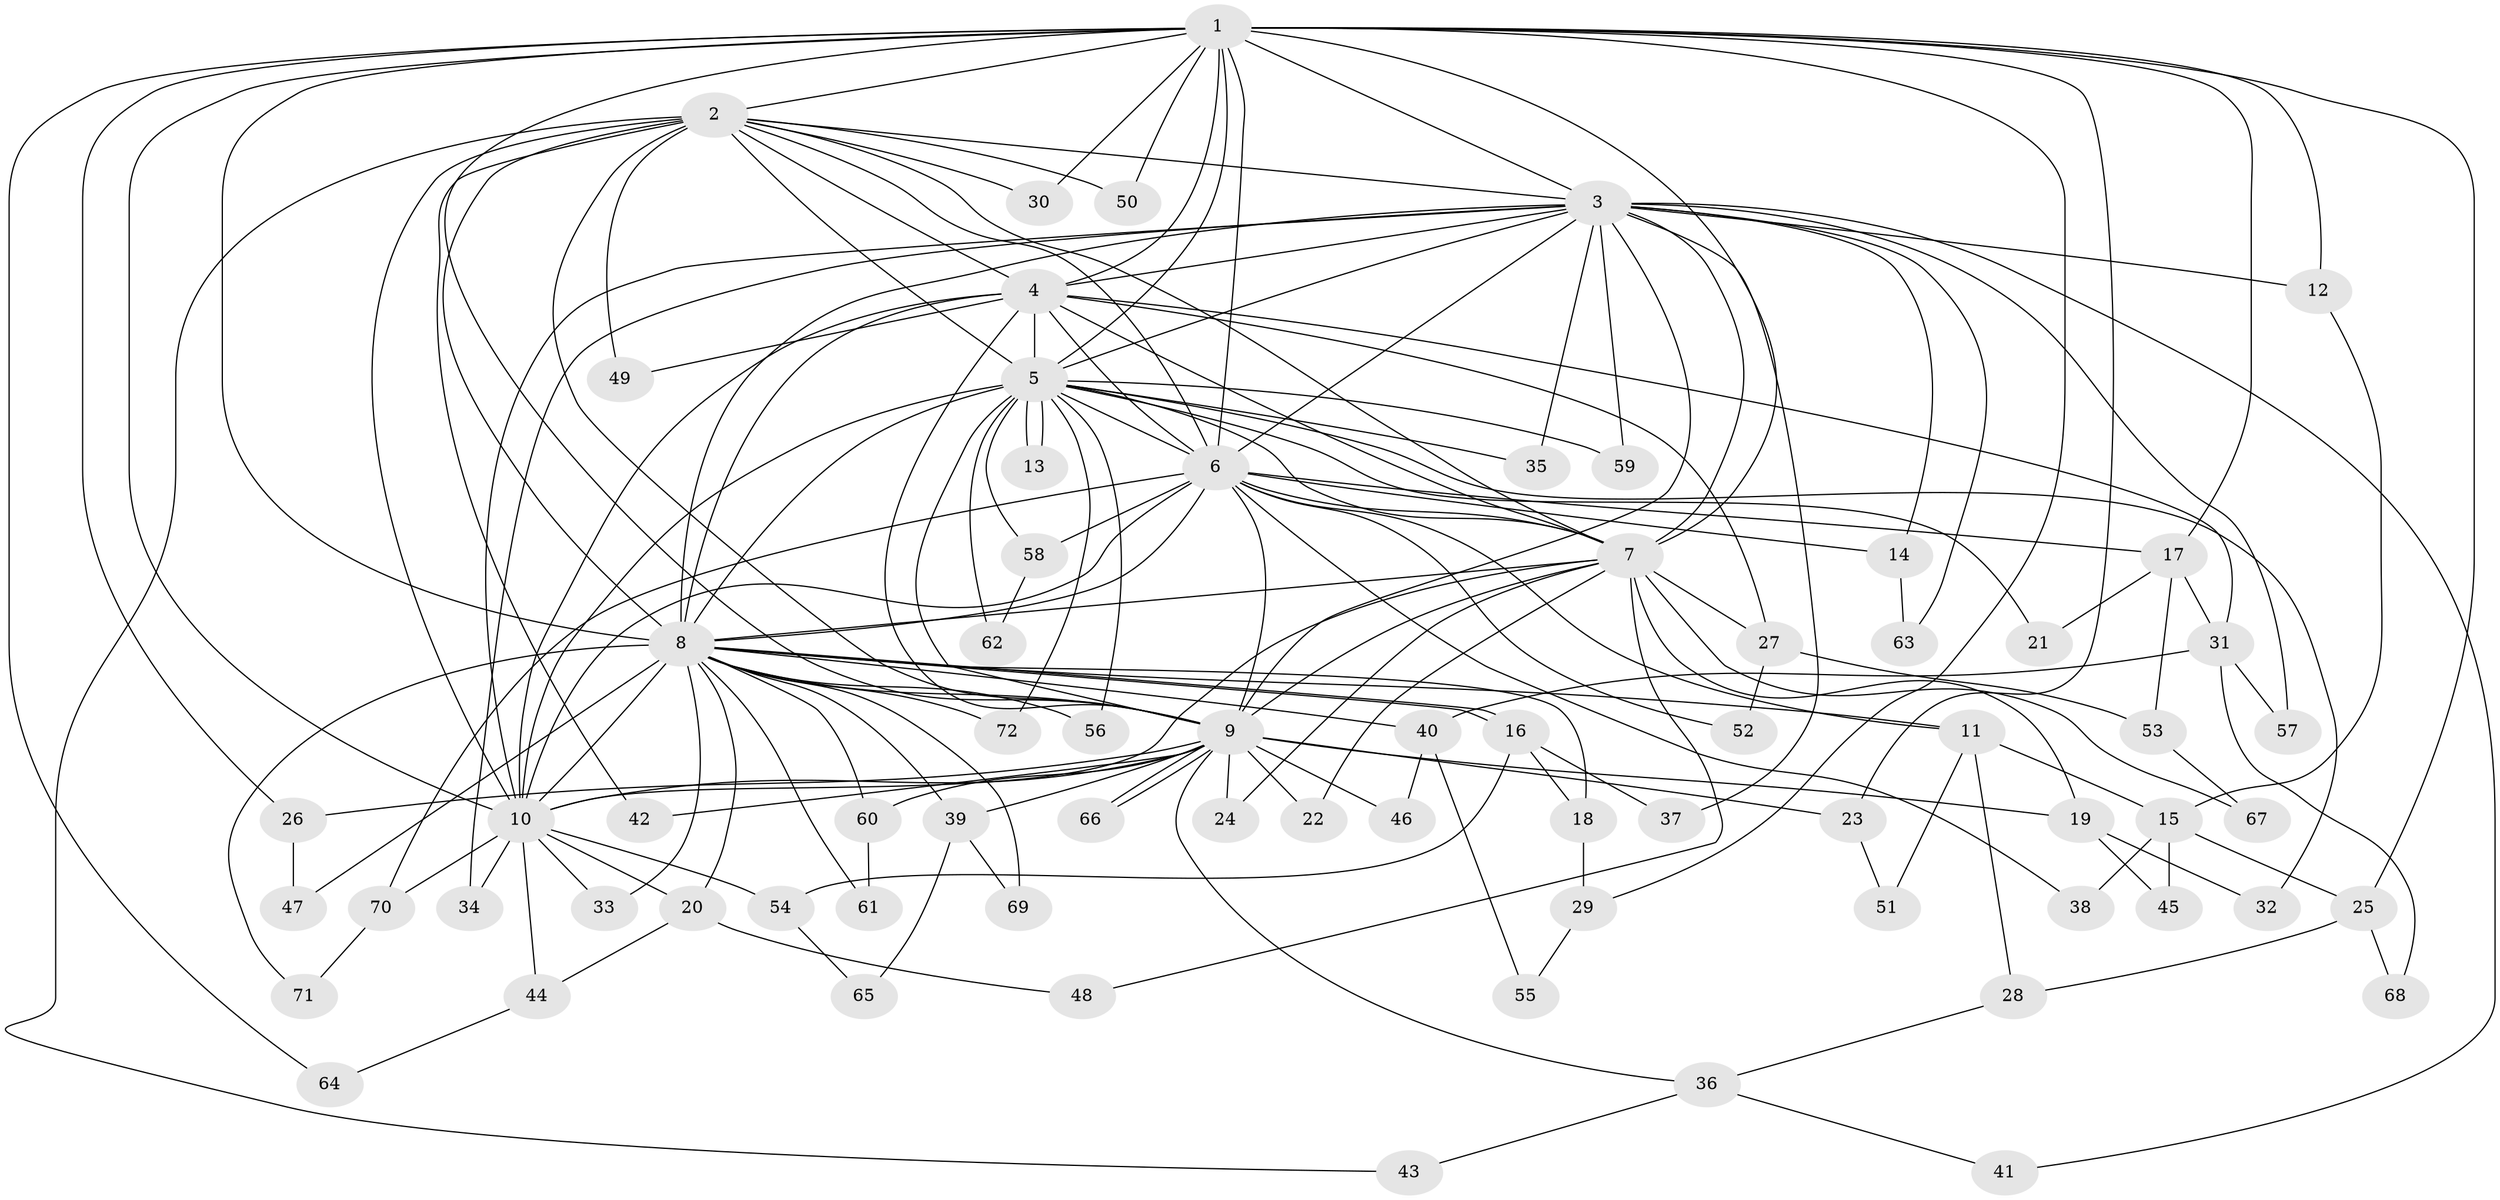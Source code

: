 // coarse degree distribution, {22: 0.04, 11: 0.02, 14: 0.04, 13: 0.02, 20: 0.02, 12: 0.02, 5: 0.04, 6: 0.04, 2: 0.48, 4: 0.12, 3: 0.08, 1: 0.08}
// Generated by graph-tools (version 1.1) at 2025/23/03/03/25 07:23:37]
// undirected, 72 vertices, 169 edges
graph export_dot {
graph [start="1"]
  node [color=gray90,style=filled];
  1;
  2;
  3;
  4;
  5;
  6;
  7;
  8;
  9;
  10;
  11;
  12;
  13;
  14;
  15;
  16;
  17;
  18;
  19;
  20;
  21;
  22;
  23;
  24;
  25;
  26;
  27;
  28;
  29;
  30;
  31;
  32;
  33;
  34;
  35;
  36;
  37;
  38;
  39;
  40;
  41;
  42;
  43;
  44;
  45;
  46;
  47;
  48;
  49;
  50;
  51;
  52;
  53;
  54;
  55;
  56;
  57;
  58;
  59;
  60;
  61;
  62;
  63;
  64;
  65;
  66;
  67;
  68;
  69;
  70;
  71;
  72;
  1 -- 2;
  1 -- 3;
  1 -- 4;
  1 -- 5;
  1 -- 6;
  1 -- 7;
  1 -- 8;
  1 -- 9;
  1 -- 10;
  1 -- 12;
  1 -- 17;
  1 -- 23;
  1 -- 25;
  1 -- 26;
  1 -- 29;
  1 -- 30;
  1 -- 50;
  1 -- 64;
  2 -- 3;
  2 -- 4;
  2 -- 5;
  2 -- 6;
  2 -- 7;
  2 -- 8;
  2 -- 9;
  2 -- 10;
  2 -- 30;
  2 -- 42;
  2 -- 43;
  2 -- 49;
  2 -- 50;
  3 -- 4;
  3 -- 5;
  3 -- 6;
  3 -- 7;
  3 -- 8;
  3 -- 9;
  3 -- 10;
  3 -- 12;
  3 -- 14;
  3 -- 34;
  3 -- 35;
  3 -- 37;
  3 -- 41;
  3 -- 57;
  3 -- 59;
  3 -- 63;
  4 -- 5;
  4 -- 6;
  4 -- 7;
  4 -- 8;
  4 -- 9;
  4 -- 10;
  4 -- 27;
  4 -- 31;
  4 -- 49;
  5 -- 6;
  5 -- 7;
  5 -- 8;
  5 -- 9;
  5 -- 10;
  5 -- 13;
  5 -- 13;
  5 -- 21;
  5 -- 32;
  5 -- 35;
  5 -- 56;
  5 -- 58;
  5 -- 59;
  5 -- 62;
  5 -- 72;
  6 -- 7;
  6 -- 8;
  6 -- 9;
  6 -- 10;
  6 -- 11;
  6 -- 14;
  6 -- 17;
  6 -- 38;
  6 -- 52;
  6 -- 58;
  6 -- 70;
  7 -- 8;
  7 -- 9;
  7 -- 10;
  7 -- 19;
  7 -- 22;
  7 -- 24;
  7 -- 27;
  7 -- 48;
  7 -- 67;
  8 -- 9;
  8 -- 10;
  8 -- 11;
  8 -- 16;
  8 -- 16;
  8 -- 18;
  8 -- 20;
  8 -- 33;
  8 -- 39;
  8 -- 40;
  8 -- 47;
  8 -- 56;
  8 -- 60;
  8 -- 61;
  8 -- 69;
  8 -- 71;
  8 -- 72;
  9 -- 10;
  9 -- 19;
  9 -- 22;
  9 -- 23;
  9 -- 24;
  9 -- 26;
  9 -- 36;
  9 -- 39;
  9 -- 42;
  9 -- 46;
  9 -- 60;
  9 -- 66;
  9 -- 66;
  10 -- 20;
  10 -- 33;
  10 -- 34;
  10 -- 44;
  10 -- 54;
  10 -- 70;
  11 -- 15;
  11 -- 28;
  11 -- 51;
  12 -- 15;
  14 -- 63;
  15 -- 25;
  15 -- 38;
  15 -- 45;
  16 -- 18;
  16 -- 37;
  16 -- 54;
  17 -- 21;
  17 -- 31;
  17 -- 53;
  18 -- 29;
  19 -- 32;
  19 -- 45;
  20 -- 44;
  20 -- 48;
  23 -- 51;
  25 -- 28;
  25 -- 68;
  26 -- 47;
  27 -- 52;
  27 -- 53;
  28 -- 36;
  29 -- 55;
  31 -- 40;
  31 -- 57;
  31 -- 68;
  36 -- 41;
  36 -- 43;
  39 -- 65;
  39 -- 69;
  40 -- 46;
  40 -- 55;
  44 -- 64;
  53 -- 67;
  54 -- 65;
  58 -- 62;
  60 -- 61;
  70 -- 71;
}

